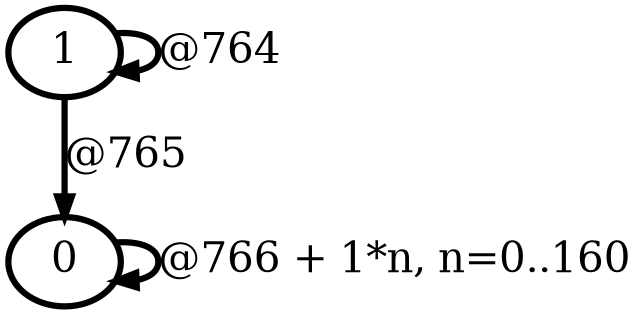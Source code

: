 digraph G {
        node [style=rounded, penwidth=3, fontsize=20, shape=oval];
        "1" -> "1" [label="@764", color=black,arrowsize=1,style=bold,penwidth=3,fontsize=20];
"1" -> "0" [label="@765", color=black,arrowsize=1,style=bold,penwidth=3,fontsize=20];
"0" -> "0" [label="@766 + 1*n, n=0..160", color=black,arrowsize=1,style=bold,penwidth=3,fontsize=20];
}

